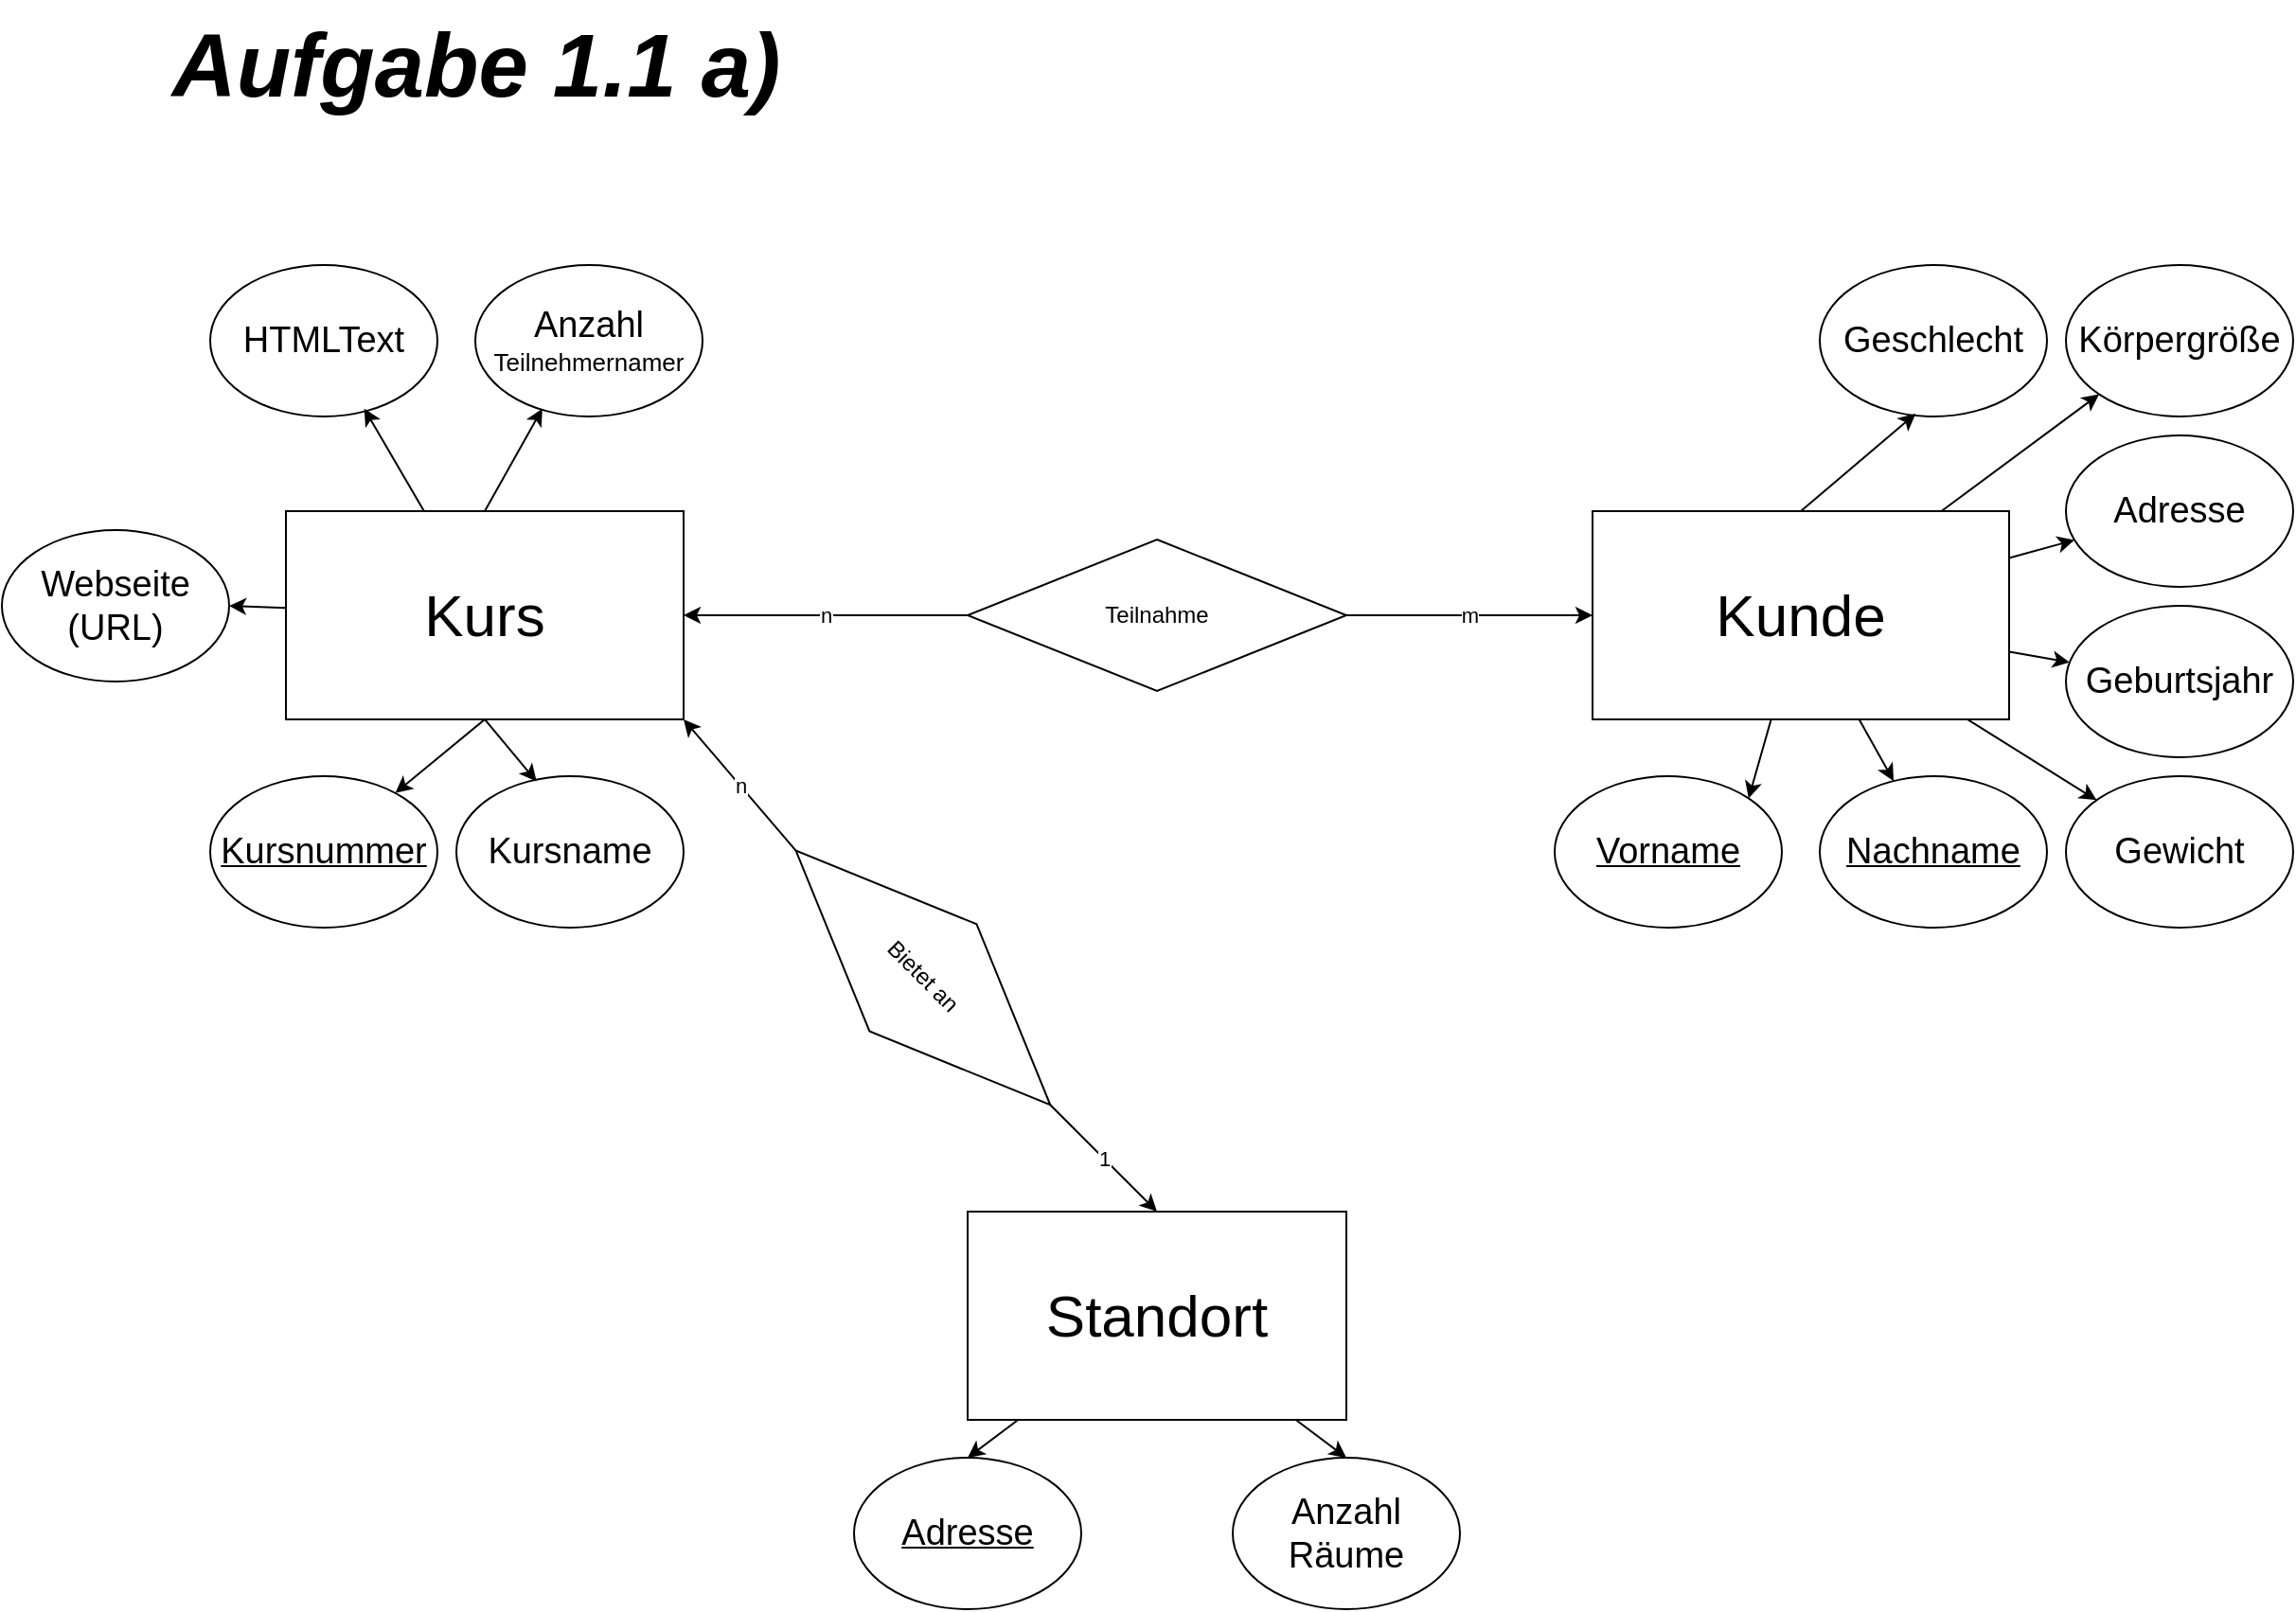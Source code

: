 <mxfile>
    <diagram id="ITEajAlgMqQ4QkNfYf_4" name="Page-1">
        <mxGraphModel dx="1941" dy="1421" grid="1" gridSize="10" guides="1" tooltips="1" connect="1" arrows="1" fold="1" page="0" pageScale="1" pageWidth="827" pageHeight="1169" background="none" math="0" shadow="0">
            <root>
                <mxCell id="0"/>
                <mxCell id="1" parent="0"/>
                <mxCell id="24" style="edgeStyle=none;html=1;exitX=0.5;exitY=1;exitDx=0;exitDy=0;" parent="1" source="2" target="5" edge="1">
                    <mxGeometry relative="1" as="geometry"/>
                </mxCell>
                <mxCell id="44" style="edgeStyle=none;html=1;entryX=1;entryY=0.5;entryDx=0;entryDy=0;" parent="1" source="2" target="43" edge="1">
                    <mxGeometry relative="1" as="geometry"/>
                </mxCell>
                <mxCell id="2" value="&lt;font style=&quot;font-size: 31px;&quot;&gt;Kurs&lt;/font&gt;" style="rounded=0;whiteSpace=wrap;html=1;" parent="1" vertex="1">
                    <mxGeometry x="-320" y="20" width="210" height="110" as="geometry"/>
                </mxCell>
                <mxCell id="26" style="edgeStyle=none;html=1;entryX=0;entryY=1;entryDx=0;entryDy=0;" parent="1" source="3" target="17" edge="1">
                    <mxGeometry relative="1" as="geometry"/>
                </mxCell>
                <mxCell id="27" value="" style="edgeStyle=none;html=1;" parent="1" source="3" target="13" edge="1">
                    <mxGeometry relative="1" as="geometry"/>
                </mxCell>
                <mxCell id="28" style="edgeStyle=none;html=1;" parent="1" source="3" target="12" edge="1">
                    <mxGeometry relative="1" as="geometry"/>
                </mxCell>
                <mxCell id="29" style="edgeStyle=none;html=1;entryX=1;entryY=0;entryDx=0;entryDy=0;" parent="1" source="3" target="11" edge="1">
                    <mxGeometry relative="1" as="geometry"/>
                </mxCell>
                <mxCell id="30" style="edgeStyle=none;html=1;" parent="1" source="3" target="10" edge="1">
                    <mxGeometry relative="1" as="geometry"/>
                </mxCell>
                <mxCell id="31" style="edgeStyle=none;html=1;" parent="1" source="3" target="14" edge="1">
                    <mxGeometry relative="1" as="geometry"/>
                </mxCell>
                <mxCell id="3" value="&lt;font style=&quot;font-size: 31px;&quot;&gt;Kunde&lt;/font&gt;" style="rounded=0;whiteSpace=wrap;html=1;" parent="1" vertex="1">
                    <mxGeometry x="370" y="20" width="220" height="110" as="geometry"/>
                </mxCell>
                <mxCell id="39" style="edgeStyle=none;html=1;entryX=0.5;entryY=0;entryDx=0;entryDy=0;" parent="1" source="4" target="33" edge="1">
                    <mxGeometry relative="1" as="geometry"/>
                </mxCell>
                <mxCell id="40" style="edgeStyle=none;html=1;entryX=0.5;entryY=0;entryDx=0;entryDy=0;" parent="1" source="4" target="32" edge="1">
                    <mxGeometry relative="1" as="geometry"/>
                </mxCell>
                <mxCell id="4" value="&lt;font style=&quot;font-size: 31px;&quot;&gt;Standort&lt;/font&gt;" style="rounded=0;whiteSpace=wrap;html=1;" parent="1" vertex="1">
                    <mxGeometry x="40" y="390" width="200" height="110" as="geometry"/>
                </mxCell>
                <mxCell id="5" value="&lt;u&gt;&lt;font style=&quot;font-size: 19px;&quot;&gt;Kursnummer&lt;/font&gt;&lt;/u&gt;" style="ellipse;whiteSpace=wrap;html=1;" parent="1" vertex="1">
                    <mxGeometry x="-360" y="160" width="120" height="80" as="geometry"/>
                </mxCell>
                <mxCell id="6" value="&lt;span style=&quot;font-size: 19px;&quot;&gt;Kursname&lt;/span&gt;" style="ellipse;whiteSpace=wrap;html=1;" parent="1" vertex="1">
                    <mxGeometry x="-230" y="160" width="120" height="80" as="geometry"/>
                </mxCell>
                <mxCell id="7" value="&lt;span style=&quot;font-size: 19px;&quot;&gt;Anzahl&lt;/span&gt;&lt;div&gt;&lt;font style=&quot;font-size: 13px;&quot;&gt;Teilnehmernamer&lt;/font&gt;&lt;/div&gt;" style="ellipse;whiteSpace=wrap;html=1;" parent="1" vertex="1">
                    <mxGeometry x="-220" y="-110" width="120" height="80" as="geometry"/>
                </mxCell>
                <mxCell id="9" value="&lt;span style=&quot;font-size: 19px;&quot;&gt;HTMLText&lt;/span&gt;" style="ellipse;whiteSpace=wrap;html=1;" parent="1" vertex="1">
                    <mxGeometry x="-360" y="-110" width="120" height="80" as="geometry"/>
                </mxCell>
                <mxCell id="10" value="&lt;span style=&quot;font-size: 19px;&quot;&gt;&lt;u&gt;Nachname&lt;/u&gt;&lt;/span&gt;" style="ellipse;whiteSpace=wrap;html=1;" parent="1" vertex="1">
                    <mxGeometry x="490" y="160" width="120" height="80" as="geometry"/>
                </mxCell>
                <mxCell id="11" value="&lt;span style=&quot;font-size: 19px;&quot;&gt;&lt;u&gt;Vorname&lt;/u&gt;&lt;/span&gt;" style="ellipse;whiteSpace=wrap;html=1;" parent="1" vertex="1">
                    <mxGeometry x="350" y="160" width="120" height="80" as="geometry"/>
                </mxCell>
                <mxCell id="12" value="&lt;span style=&quot;font-size: 19px;&quot;&gt;Adresse&lt;/span&gt;" style="ellipse;whiteSpace=wrap;html=1;" parent="1" vertex="1">
                    <mxGeometry x="620" y="-20" width="120" height="80" as="geometry"/>
                </mxCell>
                <mxCell id="13" value="&lt;span style=&quot;font-size: 19px;&quot;&gt;Geburtsjahr&lt;/span&gt;" style="ellipse;whiteSpace=wrap;html=1;" parent="1" vertex="1">
                    <mxGeometry x="620" y="70" width="120" height="80" as="geometry"/>
                </mxCell>
                <mxCell id="14" value="&lt;span style=&quot;font-size: 19px;&quot;&gt;Gewicht&lt;/span&gt;" style="ellipse;whiteSpace=wrap;html=1;" parent="1" vertex="1">
                    <mxGeometry x="620" y="160" width="120" height="80" as="geometry"/>
                </mxCell>
                <mxCell id="17" value="&lt;span style=&quot;font-size: 19px;&quot;&gt;Körpergröße&lt;/span&gt;" style="ellipse;whiteSpace=wrap;html=1;" parent="1" vertex="1">
                    <mxGeometry x="620" y="-110" width="120" height="80" as="geometry"/>
                </mxCell>
                <mxCell id="18" value="&lt;span style=&quot;font-size: 19px;&quot;&gt;Geschlecht&lt;/span&gt;" style="ellipse;whiteSpace=wrap;html=1;" parent="1" vertex="1">
                    <mxGeometry x="490" y="-110" width="120" height="80" as="geometry"/>
                </mxCell>
                <mxCell id="21" style="edgeStyle=none;html=1;entryX=0.295;entryY=0.948;entryDx=0;entryDy=0;entryPerimeter=0;exitX=0.5;exitY=0;exitDx=0;exitDy=0;" parent="1" source="2" target="7" edge="1">
                    <mxGeometry relative="1" as="geometry">
                        <mxPoint x="-220" y="20" as="sourcePoint"/>
                    </mxGeometry>
                </mxCell>
                <mxCell id="22" style="edgeStyle=none;html=1;entryX=0.678;entryY=0.948;entryDx=0;entryDy=0;entryPerimeter=0;" parent="1" source="2" target="9" edge="1">
                    <mxGeometry relative="1" as="geometry"/>
                </mxCell>
                <mxCell id="23" style="edgeStyle=none;html=1;exitX=0.5;exitY=1;exitDx=0;exitDy=0;entryX=0.353;entryY=0.035;entryDx=0;entryDy=0;entryPerimeter=0;" parent="1" source="2" target="6" edge="1">
                    <mxGeometry relative="1" as="geometry"/>
                </mxCell>
                <mxCell id="25" style="edgeStyle=none;html=1;entryX=0.422;entryY=0.982;entryDx=0;entryDy=0;entryPerimeter=0;" parent="1" target="18" edge="1">
                    <mxGeometry relative="1" as="geometry">
                        <mxPoint x="480" y="20" as="sourcePoint"/>
                    </mxGeometry>
                </mxCell>
                <mxCell id="32" value="&lt;span style=&quot;font-size: 19px;&quot;&gt;&lt;u&gt;Adresse&lt;/u&gt;&lt;/span&gt;" style="ellipse;whiteSpace=wrap;html=1;" parent="1" vertex="1">
                    <mxGeometry x="-20" y="520" width="120" height="80" as="geometry"/>
                </mxCell>
                <mxCell id="33" value="&lt;span style=&quot;font-size: 19px;&quot;&gt;Anzahl&lt;/span&gt;&lt;div&gt;&lt;span style=&quot;font-size: 19px;&quot;&gt;Räume&lt;/span&gt;&lt;/div&gt;" style="ellipse;whiteSpace=wrap;html=1;" parent="1" vertex="1">
                    <mxGeometry x="180" y="520" width="120" height="80" as="geometry"/>
                </mxCell>
                <mxCell id="36" value="m" style="edgeStyle=none;html=1;entryX=0;entryY=0.5;entryDx=0;entryDy=0;" parent="1" source="34" target="3" edge="1">
                    <mxGeometry relative="1" as="geometry"/>
                </mxCell>
                <mxCell id="37" value="n" style="edgeStyle=none;html=1;entryX=1;entryY=0.5;entryDx=0;entryDy=0;" parent="1" source="34" target="2" edge="1">
                    <mxGeometry relative="1" as="geometry"/>
                </mxCell>
                <mxCell id="34" value="Teilnahme" style="rhombus;whiteSpace=wrap;html=1;" parent="1" vertex="1">
                    <mxGeometry x="40" y="35" width="200" height="80" as="geometry"/>
                </mxCell>
                <mxCell id="41" value="1" style="edgeStyle=none;html=1;exitX=1;exitY=0.5;exitDx=0;exitDy=0;entryX=0.5;entryY=0;entryDx=0;entryDy=0;" parent="1" source="38" target="4" edge="1">
                    <mxGeometry relative="1" as="geometry"/>
                </mxCell>
                <mxCell id="42" value="n" style="edgeStyle=none;html=1;exitX=0;exitY=0.5;exitDx=0;exitDy=0;entryX=1;entryY=1;entryDx=0;entryDy=0;" parent="1" source="38" target="2" edge="1">
                    <mxGeometry relative="1" as="geometry"/>
                </mxCell>
                <mxCell id="38" value="Bietet an" style="rhombus;whiteSpace=wrap;html=1;rotation=45;" parent="1" vertex="1">
                    <mxGeometry x="-78.54" y="226.46" width="190" height="80" as="geometry"/>
                </mxCell>
                <mxCell id="43" value="&lt;span style=&quot;font-size: 19px;&quot;&gt;Webseite&lt;/span&gt;&lt;div&gt;&lt;span style=&quot;font-size: 19px;&quot;&gt;(URL)&lt;/span&gt;&lt;/div&gt;" style="ellipse;whiteSpace=wrap;html=1;" parent="1" vertex="1">
                    <mxGeometry x="-470" y="30" width="120" height="80" as="geometry"/>
                </mxCell>
                <mxCell id="45" value="&lt;font style=&quot;font-size: 47px;&quot;&gt;&lt;b&gt;&lt;i&gt;Aufgabe 1.1 a)&lt;/i&gt;&lt;/b&gt;&lt;/font&gt;" style="text;html=1;align=center;verticalAlign=middle;resizable=0;points=[];autosize=1;strokeColor=none;fillColor=none;" vertex="1" parent="1">
                    <mxGeometry x="-390" y="-250" width="340" height="70" as="geometry"/>
                </mxCell>
            </root>
        </mxGraphModel>
    </diagram>
</mxfile>
